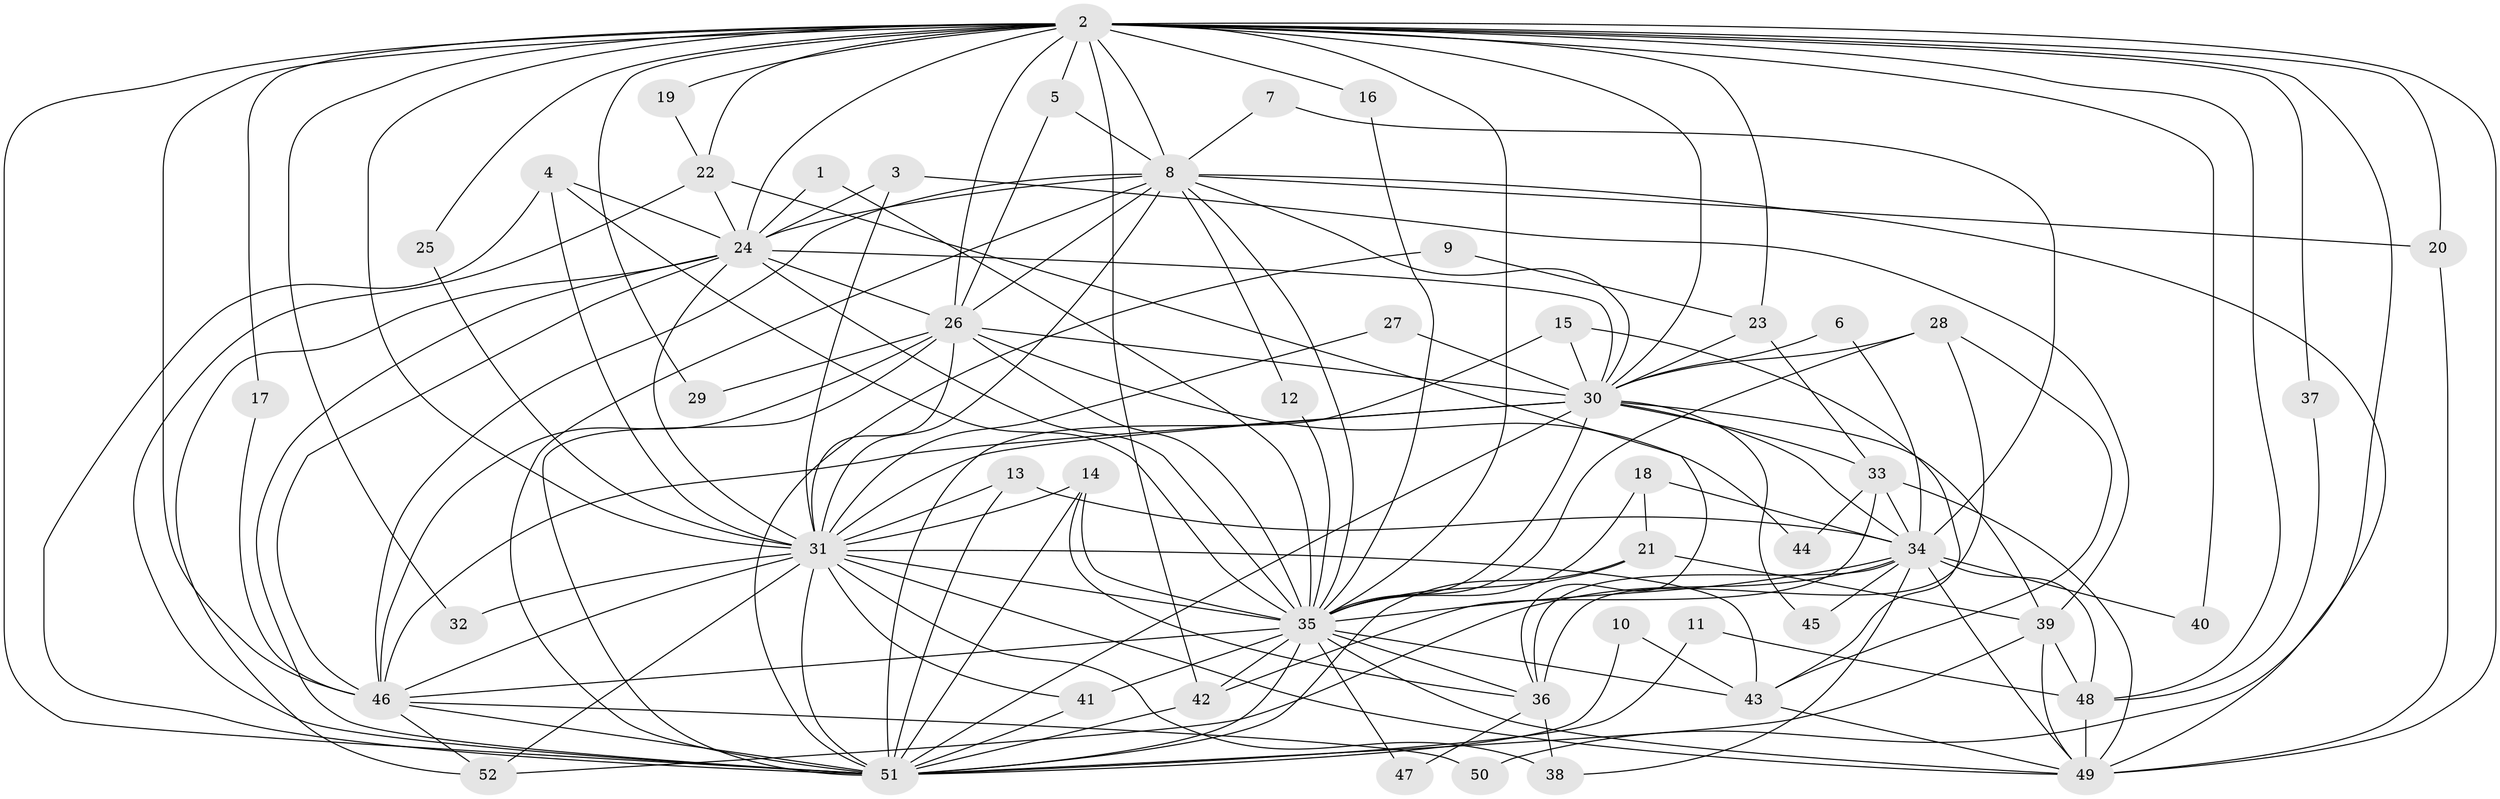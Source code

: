 // original degree distribution, {18: 0.019417475728155338, 16: 0.009708737864077669, 30: 0.009708737864077669, 15: 0.02912621359223301, 21: 0.009708737864077669, 20: 0.009708737864077669, 23: 0.009708737864077669, 2: 0.5533980582524272, 7: 0.019417475728155338, 3: 0.1650485436893204, 12: 0.009708737864077669, 4: 0.0970873786407767, 5: 0.038834951456310676, 14: 0.009708737864077669, 6: 0.009708737864077669}
// Generated by graph-tools (version 1.1) at 2025/25/03/09/25 03:25:36]
// undirected, 52 vertices, 152 edges
graph export_dot {
graph [start="1"]
  node [color=gray90,style=filled];
  1;
  2;
  3;
  4;
  5;
  6;
  7;
  8;
  9;
  10;
  11;
  12;
  13;
  14;
  15;
  16;
  17;
  18;
  19;
  20;
  21;
  22;
  23;
  24;
  25;
  26;
  27;
  28;
  29;
  30;
  31;
  32;
  33;
  34;
  35;
  36;
  37;
  38;
  39;
  40;
  41;
  42;
  43;
  44;
  45;
  46;
  47;
  48;
  49;
  50;
  51;
  52;
  1 -- 24 [weight=1.0];
  1 -- 35 [weight=1.0];
  2 -- 5 [weight=1.0];
  2 -- 8 [weight=2.0];
  2 -- 16 [weight=1.0];
  2 -- 17 [weight=1.0];
  2 -- 19 [weight=1.0];
  2 -- 20 [weight=1.0];
  2 -- 22 [weight=1.0];
  2 -- 23 [weight=1.0];
  2 -- 24 [weight=2.0];
  2 -- 25 [weight=1.0];
  2 -- 26 [weight=2.0];
  2 -- 29 [weight=1.0];
  2 -- 30 [weight=2.0];
  2 -- 31 [weight=2.0];
  2 -- 32 [weight=1.0];
  2 -- 35 [weight=3.0];
  2 -- 37 [weight=1.0];
  2 -- 40 [weight=1.0];
  2 -- 42 [weight=1.0];
  2 -- 46 [weight=2.0];
  2 -- 48 [weight=2.0];
  2 -- 49 [weight=1.0];
  2 -- 50 [weight=1.0];
  2 -- 51 [weight=2.0];
  3 -- 24 [weight=1.0];
  3 -- 31 [weight=1.0];
  3 -- 39 [weight=1.0];
  4 -- 24 [weight=1.0];
  4 -- 31 [weight=1.0];
  4 -- 35 [weight=1.0];
  4 -- 51 [weight=1.0];
  5 -- 8 [weight=1.0];
  5 -- 26 [weight=1.0];
  6 -- 30 [weight=1.0];
  6 -- 34 [weight=1.0];
  7 -- 8 [weight=1.0];
  7 -- 34 [weight=1.0];
  8 -- 12 [weight=1.0];
  8 -- 20 [weight=1.0];
  8 -- 24 [weight=1.0];
  8 -- 26 [weight=2.0];
  8 -- 30 [weight=1.0];
  8 -- 31 [weight=1.0];
  8 -- 35 [weight=1.0];
  8 -- 46 [weight=1.0];
  8 -- 49 [weight=1.0];
  8 -- 51 [weight=1.0];
  9 -- 23 [weight=1.0];
  9 -- 51 [weight=1.0];
  10 -- 43 [weight=1.0];
  10 -- 51 [weight=1.0];
  11 -- 48 [weight=1.0];
  11 -- 51 [weight=1.0];
  12 -- 35 [weight=1.0];
  13 -- 31 [weight=1.0];
  13 -- 34 [weight=1.0];
  13 -- 51 [weight=1.0];
  14 -- 31 [weight=1.0];
  14 -- 35 [weight=1.0];
  14 -- 36 [weight=1.0];
  14 -- 51 [weight=1.0];
  15 -- 30 [weight=1.0];
  15 -- 43 [weight=1.0];
  15 -- 51 [weight=1.0];
  16 -- 35 [weight=1.0];
  17 -- 46 [weight=1.0];
  18 -- 21 [weight=1.0];
  18 -- 34 [weight=1.0];
  18 -- 35 [weight=1.0];
  19 -- 22 [weight=1.0];
  20 -- 49 [weight=1.0];
  21 -- 35 [weight=1.0];
  21 -- 39 [weight=1.0];
  21 -- 51 [weight=1.0];
  22 -- 24 [weight=1.0];
  22 -- 36 [weight=1.0];
  22 -- 51 [weight=1.0];
  23 -- 30 [weight=2.0];
  23 -- 33 [weight=1.0];
  24 -- 26 [weight=1.0];
  24 -- 30 [weight=2.0];
  24 -- 31 [weight=1.0];
  24 -- 35 [weight=1.0];
  24 -- 46 [weight=1.0];
  24 -- 51 [weight=1.0];
  24 -- 52 [weight=1.0];
  25 -- 31 [weight=1.0];
  26 -- 29 [weight=1.0];
  26 -- 30 [weight=2.0];
  26 -- 31 [weight=1.0];
  26 -- 35 [weight=1.0];
  26 -- 44 [weight=1.0];
  26 -- 46 [weight=3.0];
  26 -- 51 [weight=1.0];
  27 -- 30 [weight=1.0];
  27 -- 31 [weight=1.0];
  28 -- 30 [weight=1.0];
  28 -- 35 [weight=1.0];
  28 -- 36 [weight=1.0];
  28 -- 43 [weight=1.0];
  30 -- 31 [weight=1.0];
  30 -- 33 [weight=1.0];
  30 -- 34 [weight=1.0];
  30 -- 35 [weight=2.0];
  30 -- 39 [weight=1.0];
  30 -- 45 [weight=1.0];
  30 -- 46 [weight=2.0];
  30 -- 51 [weight=1.0];
  31 -- 32 [weight=1.0];
  31 -- 35 [weight=2.0];
  31 -- 38 [weight=1.0];
  31 -- 41 [weight=1.0];
  31 -- 43 [weight=1.0];
  31 -- 46 [weight=1.0];
  31 -- 49 [weight=1.0];
  31 -- 51 [weight=1.0];
  31 -- 52 [weight=1.0];
  33 -- 34 [weight=1.0];
  33 -- 42 [weight=1.0];
  33 -- 44 [weight=1.0];
  33 -- 49 [weight=2.0];
  34 -- 35 [weight=1.0];
  34 -- 36 [weight=1.0];
  34 -- 38 [weight=1.0];
  34 -- 40 [weight=1.0];
  34 -- 45 [weight=1.0];
  34 -- 48 [weight=1.0];
  34 -- 49 [weight=1.0];
  34 -- 52 [weight=1.0];
  35 -- 36 [weight=2.0];
  35 -- 41 [weight=1.0];
  35 -- 42 [weight=1.0];
  35 -- 43 [weight=2.0];
  35 -- 46 [weight=2.0];
  35 -- 47 [weight=1.0];
  35 -- 49 [weight=1.0];
  35 -- 51 [weight=1.0];
  36 -- 38 [weight=1.0];
  36 -- 47 [weight=1.0];
  37 -- 48 [weight=1.0];
  39 -- 48 [weight=1.0];
  39 -- 49 [weight=1.0];
  39 -- 51 [weight=1.0];
  41 -- 51 [weight=1.0];
  42 -- 51 [weight=2.0];
  43 -- 49 [weight=1.0];
  46 -- 50 [weight=1.0];
  46 -- 51 [weight=1.0];
  46 -- 52 [weight=1.0];
  48 -- 49 [weight=1.0];
}
